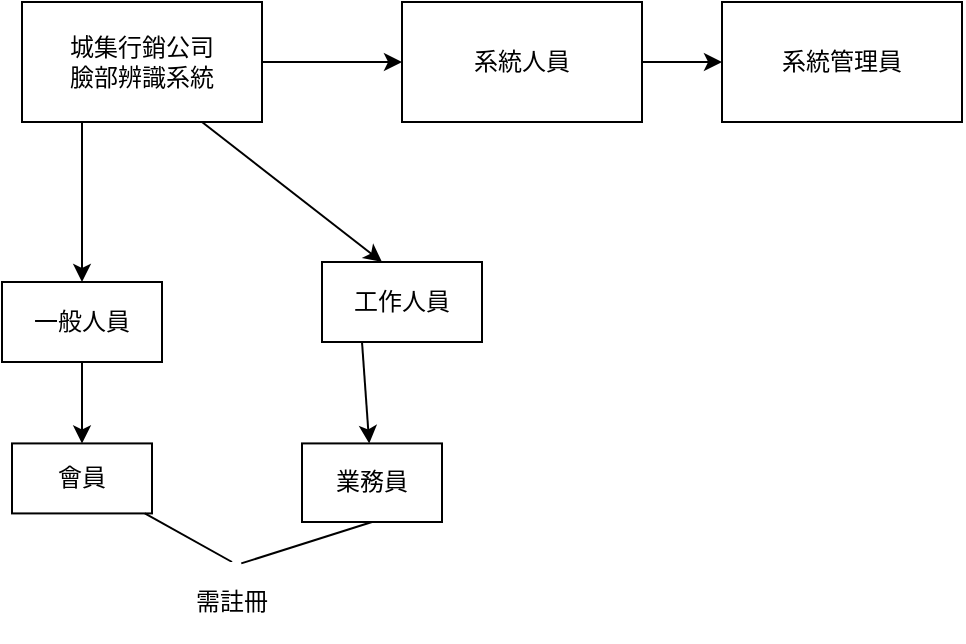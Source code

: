 <mxfile version="17.4.5" type="device" pages="2"><diagram id="V7DGzK6TTjDBdNX_tZ4m" name="(b) 小題"><mxGraphModel dx="1422" dy="738" grid="1" gridSize="10" guides="1" tooltips="1" connect="1" arrows="1" fold="1" page="1" pageScale="1" pageWidth="827" pageHeight="1169" math="0" shadow="0"><root><mxCell id="0"/><mxCell id="1" parent="0"/><mxCell id="WQ_1Z4ZpmynBEGjXPotR-1" value="城集行銷公司&lt;br&gt;臉部辨識系統" style="rounded=0;whiteSpace=wrap;html=1;" vertex="1" parent="1"><mxGeometry x="50" y="100" width="120" height="60" as="geometry"/></mxCell><mxCell id="WQ_1Z4ZpmynBEGjXPotR-2" value="" style="endArrow=classic;html=1;rounded=0;" edge="1" parent="1" source="WQ_1Z4ZpmynBEGjXPotR-1" target="WQ_1Z4ZpmynBEGjXPotR-3"><mxGeometry width="50" height="50" relative="1" as="geometry"><mxPoint x="170" y="180" as="sourcePoint"/><mxPoint x="240.711" y="130" as="targetPoint"/></mxGeometry></mxCell><mxCell id="WQ_1Z4ZpmynBEGjXPotR-3" value="系統人員" style="rounded=0;whiteSpace=wrap;html=1;" vertex="1" parent="1"><mxGeometry x="240.001" y="100" width="120" height="60" as="geometry"/></mxCell><mxCell id="WQ_1Z4ZpmynBEGjXPotR-4" value="" style="endArrow=classic;html=1;rounded=0;exitX=0.75;exitY=1;exitDx=0;exitDy=0;" edge="1" parent="1" source="WQ_1Z4ZpmynBEGjXPotR-1"><mxGeometry width="50" height="50" relative="1" as="geometry"><mxPoint x="290" y="280" as="sourcePoint"/><mxPoint x="230" y="230" as="targetPoint"/></mxGeometry></mxCell><mxCell id="WQ_1Z4ZpmynBEGjXPotR-5" value="" style="endArrow=classic;html=1;rounded=0;exitX=0.25;exitY=1;exitDx=0;exitDy=0;" edge="1" parent="1" source="WQ_1Z4ZpmynBEGjXPotR-1"><mxGeometry width="50" height="50" relative="1" as="geometry"><mxPoint x="50" y="270" as="sourcePoint"/><mxPoint x="80" y="240" as="targetPoint"/></mxGeometry></mxCell><mxCell id="WQ_1Z4ZpmynBEGjXPotR-6" value="一般人員" style="rounded=0;whiteSpace=wrap;html=1;" vertex="1" parent="1"><mxGeometry x="40" y="240" width="80" height="40" as="geometry"/></mxCell><mxCell id="WQ_1Z4ZpmynBEGjXPotR-7" value="工作人員" style="rounded=0;whiteSpace=wrap;html=1;" vertex="1" parent="1"><mxGeometry x="200" y="230" width="80" height="40" as="geometry"/></mxCell><mxCell id="WQ_1Z4ZpmynBEGjXPotR-8" value="" style="endArrow=classic;html=1;rounded=0;" edge="1" parent="1" source="WQ_1Z4ZpmynBEGjXPotR-3" target="WQ_1Z4ZpmynBEGjXPotR-9"><mxGeometry width="50" height="50" relative="1" as="geometry"><mxPoint x="360.001" y="180" as="sourcePoint"/><mxPoint x="430.711" y="130" as="targetPoint"/></mxGeometry></mxCell><mxCell id="WQ_1Z4ZpmynBEGjXPotR-9" value="系統管理員" style="rounded=0;whiteSpace=wrap;html=1;" vertex="1" parent="1"><mxGeometry x="400.001" y="100" width="120" height="60" as="geometry"/></mxCell><mxCell id="WQ_1Z4ZpmynBEGjXPotR-10" value="" style="endArrow=classic;html=1;rounded=0;" edge="1" parent="1" source="WQ_1Z4ZpmynBEGjXPotR-6" target="WQ_1Z4ZpmynBEGjXPotR-11"><mxGeometry width="50" height="50" relative="1" as="geometry"><mxPoint x="80" y="330" as="sourcePoint"/><mxPoint x="80" y="350.711" as="targetPoint"/></mxGeometry></mxCell><mxCell id="WQ_1Z4ZpmynBEGjXPotR-11" value="會員" style="rounded=0;whiteSpace=wrap;html=1;" vertex="1" parent="1"><mxGeometry x="45" y="320.71" width="70" height="35" as="geometry"/></mxCell><mxCell id="WQ_1Z4ZpmynBEGjXPotR-12" value="" style="endArrow=classic;html=1;rounded=0;exitX=0.25;exitY=1;exitDx=0;exitDy=0;" edge="1" parent="1" source="WQ_1Z4ZpmynBEGjXPotR-7" target="WQ_1Z4ZpmynBEGjXPotR-13"><mxGeometry width="50" height="50" relative="1" as="geometry"><mxPoint x="200" y="390" as="sourcePoint"/><mxPoint x="220" y="310" as="targetPoint"/></mxGeometry></mxCell><mxCell id="WQ_1Z4ZpmynBEGjXPotR-13" value="業務員" style="rounded=0;whiteSpace=wrap;html=1;" vertex="1" parent="1"><mxGeometry x="190" y="320.71" width="70" height="39.29" as="geometry"/></mxCell><mxCell id="WQ_1Z4ZpmynBEGjXPotR-16" value="" style="endArrow=none;html=1;rounded=0;entryX=0.5;entryY=0;entryDx=0;entryDy=0;" edge="1" parent="1" source="WQ_1Z4ZpmynBEGjXPotR-11" target="WQ_1Z4ZpmynBEGjXPotR-17"><mxGeometry width="50" height="50" relative="1" as="geometry"><mxPoint x="80" y="360" as="sourcePoint"/><mxPoint x="150" y="400" as="targetPoint"/></mxGeometry></mxCell><mxCell id="WQ_1Z4ZpmynBEGjXPotR-17" value="需註冊" style="rounded=0;whiteSpace=wrap;html=1;strokeColor=none;" vertex="1" parent="1"><mxGeometry x="115" y="380" width="80" height="40" as="geometry"/></mxCell><mxCell id="WQ_1Z4ZpmynBEGjXPotR-18" value="" style="endArrow=none;html=1;rounded=0;entryX=0.5;entryY=1;entryDx=0;entryDy=0;exitX=0.558;exitY=0.017;exitDx=0;exitDy=0;exitPerimeter=0;" edge="1" parent="1" source="WQ_1Z4ZpmynBEGjXPotR-17" target="WQ_1Z4ZpmynBEGjXPotR-13"><mxGeometry width="50" height="50" relative="1" as="geometry"><mxPoint x="210" y="520" as="sourcePoint"/><mxPoint x="260" y="470" as="targetPoint"/></mxGeometry></mxCell></root></mxGraphModel></diagram><diagram id="BZPio_Jj3uGKRLuExNS9" name="(d) 小題"><mxGraphModel dx="1422" dy="689" grid="1" gridSize="10" guides="1" tooltips="1" connect="1" arrows="1" fold="1" page="1" pageScale="1" pageWidth="827" pageHeight="1169" math="0" shadow="0"><root><mxCell id="Udvxj7O8KsXDByOM07qp-0"/><mxCell id="Udvxj7O8KsXDByOM07qp-1" parent="Udvxj7O8KsXDByOM07qp-0"/></root></mxGraphModel></diagram></mxfile>
